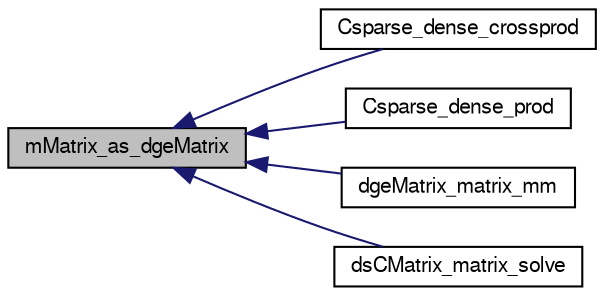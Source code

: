 digraph G
{
  edge [fontname="FreeSans",fontsize=10,labelfontname="FreeSans",labelfontsize=10];
  node [fontname="FreeSans",fontsize=10,shape=record];
  rankdir=LR;
  Node1 [label="mMatrix_as_dgeMatrix",height=0.2,width=0.4,color="black", fillcolor="grey75", style="filled" fontcolor="black"];
  Node1 -> Node2 [dir=back,color="midnightblue",fontsize=10,style="solid",fontname="FreeSans"];
  Node2 [label="Csparse_dense_crossprod",height=0.2,width=0.4,color="black", fillcolor="white", style="filled",URL="$Csparse_8h.html#ef1a61ab6f25436301b8ee835106c23b"];
  Node1 -> Node3 [dir=back,color="midnightblue",fontsize=10,style="solid",fontname="FreeSans"];
  Node3 [label="Csparse_dense_prod",height=0.2,width=0.4,color="black", fillcolor="white", style="filled",URL="$Csparse_8h.html#fec5dcac16fd72028456b98704632f1e"];
  Node1 -> Node4 [dir=back,color="midnightblue",fontsize=10,style="solid",fontname="FreeSans"];
  Node4 [label="dgeMatrix_matrix_mm",height=0.2,width=0.4,color="black", fillcolor="white", style="filled",URL="$dgeMatrix_8h.html#cf21cab0cdce9d8e08d40584cbe0647c"];
  Node1 -> Node5 [dir=back,color="midnightblue",fontsize=10,style="solid",fontname="FreeSans"];
  Node5 [label="dsCMatrix_matrix_solve",height=0.2,width=0.4,color="black", fillcolor="white", style="filled",URL="$dsCMatrix_8h.html#e03dda286063199c0f670425084f0f2d"];
}
